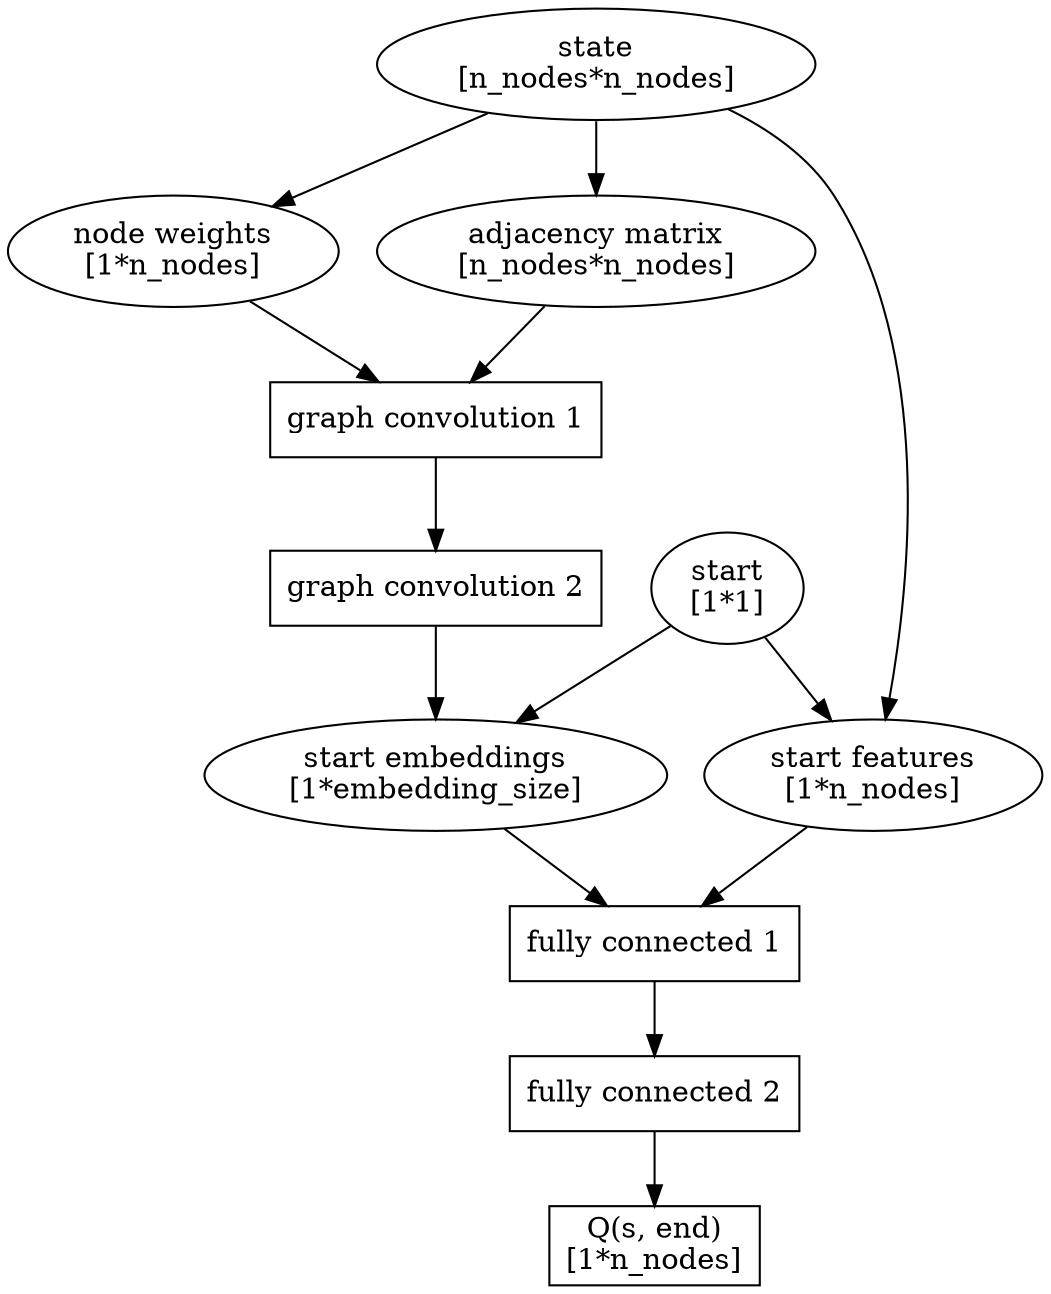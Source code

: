 digraph "gcnn_action" {
    graph [dpi = 300];
    state [label = "state\n[n_nodes*n_nodes]"]
    start [label = "start\n[1*1]"]
    feat [label = "node weights\n[1*n_nodes]"]
    adj [label = "adjacency matrix\n[n_nodes*n_nodes]"]
    gc1 [label = "graph convolution 1", shape=box]
    gc2 [label = "graph convolution 2", shape=box]
    start_embeds [label = "start embeddings\n[1*embedding_size]"]
    start_feats [label = "start features\n[1*n_nodes]"]
    h1 [label = "fully connected 1", shape=box]
    h2 [label = "fully connected 2", shape=box]
    end_q [label = "Q(s, end)\n[1*n_nodes]", shape=box]

    state -> feat
    state -> adj
    feat -> gc1
    adj -> gc1
    gc1 -> gc2
    gc2 -> start_embeds
    start -> start_embeds
    state -> start_feats
    start -> start_feats
    start_embeds -> h1
    start_feats -> h1
    h1 -> h2
    h2 -> end_q
}

